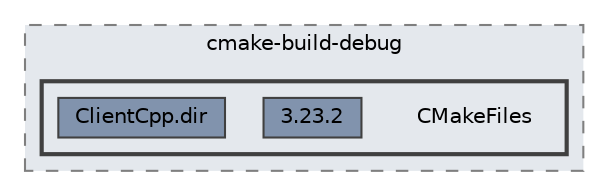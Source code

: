 digraph "/Users/thuillercolin/Documents/Cours/License/L3_Maths-Info/S6/PPIL/ProjetPPIL/PPIL/ProjetPPIL/ClienCpp/cmake-build-debug/CMakeFiles"
{
 // LATEX_PDF_SIZE
  bgcolor="transparent";
  edge [fontname=Helvetica,fontsize=10,labelfontname=Helvetica,labelfontsize=10];
  node [fontname=Helvetica,fontsize=10,shape=box,height=0.2,width=0.4];
  compound=true
  subgraph clusterdir_e4f71751e01077bf51757aae0cad65ac {
    graph [ bgcolor="#e4e8ed", pencolor="grey50", label="cmake-build-debug", fontname=Helvetica,fontsize=10 style="filled,dashed", URL="dir_e4f71751e01077bf51757aae0cad65ac.html",tooltip=""]
  subgraph clusterdir_156df0ad5d4de6ef85d905663f7f2b68 {
    graph [ bgcolor="#e4e8ed", pencolor="grey25", label="", fontname=Helvetica,fontsize=10 style="filled,bold", URL="dir_156df0ad5d4de6ef85d905663f7f2b68.html",tooltip=""]
    dir_156df0ad5d4de6ef85d905663f7f2b68 [shape=plaintext, label="CMakeFiles"];
  dir_3128bae7aca93b4dde841105f63e2fcd [label="3.23.2", fillcolor="#8193ad", color="grey25", style="filled", URL="dir_3128bae7aca93b4dde841105f63e2fcd.html",tooltip=""];
  dir_e0fa7af260e3c38dfd65f53fc1098d30 [label="ClientCpp.dir", fillcolor="#8193ad", color="grey25", style="filled", URL="dir_e0fa7af260e3c38dfd65f53fc1098d30.html",tooltip=""];
  }
  }
}
